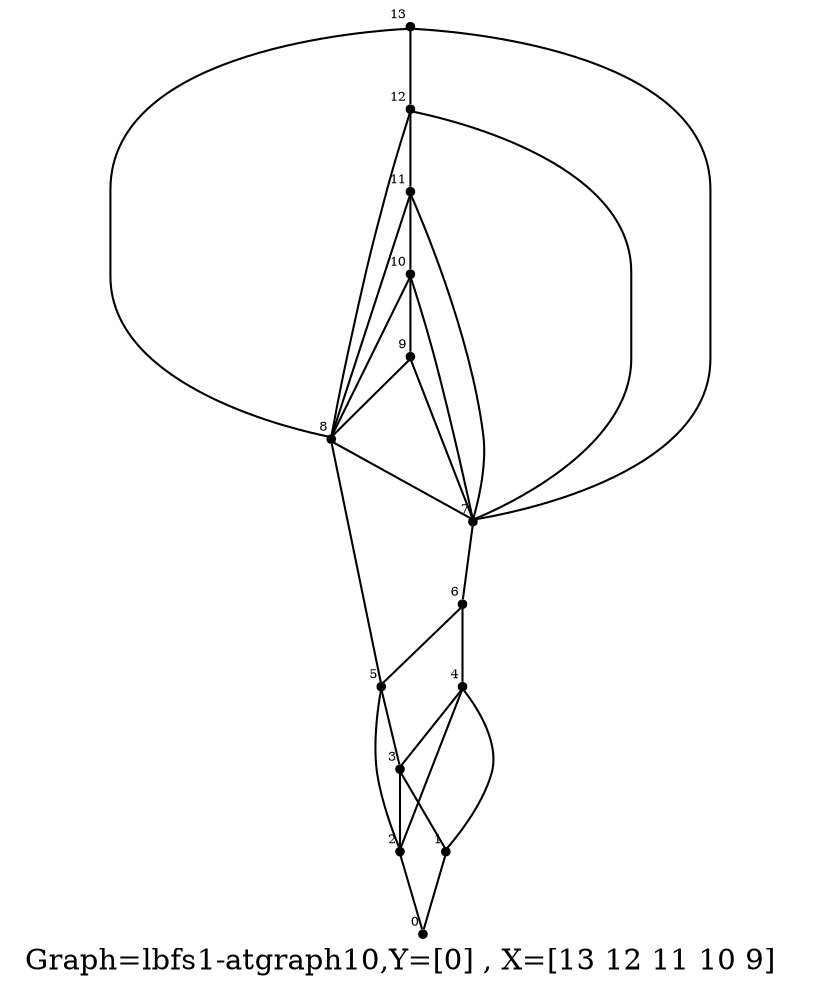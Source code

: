 /* Created by igraph 0.8.0-pre+0200568 */
graph {
  graph [
    label="Graph=lbfs1-atgraph10,Y=[0] , X=[13 12 11 10 9]  "
    labelloc=bottom
  ];
  0 [
    pos="4.000000,1.000000!"
    shape=point
    fontsize=6
    xlabel=0
  ];
  1 [
    pos="3.900000,2.000000!"
    shape=point
    fontsize=6
    xlabel=1
  ];
  2 [
    pos="2.900000,2.000000!"
    shape=point
    fontsize=6
    xlabel=2
  ];
  3 [
    pos="3.000000,1.000000!"
    shape=point
    fontsize=6
    xlabel=3
  ];
  4 [
    pos="3.000000,3.000000!"
    shape=point
    fontsize=6
    xlabel=4
  ];
  5 [
    pos="1.900000,2.000000!"
    shape=point
    fontsize=6
    xlabel=5
  ];
  6 [
    pos="2.000000,1.000000!"
    shape=point
    fontsize=6
    xlabel=6
  ];
  7 [
    pos="0.900000,2.000000!"
    shape=point
    fontsize=6
    xlabel=7
  ];
  8 [
    pos="1.000000,1.000000!"
    shape=point
    fontsize=6
    xlabel=8
  ];
  9 [
    pos="0.000000,4.000000!"
    shape=point
    fontsize=6
    xlabel=9
  ];
  10 [
    pos="-0.100000,3.000000!"
    shape=point
    fontsize=6
    xlabel=10
  ];
  11 [
    pos="0.000000,2.000000!"
    shape=point
    fontsize=6
    xlabel=11
  ];
  12 [
    pos="-0.100000,1.000000!"
    shape=point
    fontsize=6
    xlabel=12
  ];
  13 [
    pos="0.000000,0.000000!"
    shape=point
    fontsize=6
    xlabel=13
  ];

  1 -- 0;
  2 -- 0;
  3 -- 1;
  4 -- 1;
  3 -- 2;
  4 -- 2;
  5 -- 2;
  5 -- 3;
  4 -- 3;
  6 -- 4;
  6 -- 5;
  8 -- 5;
  7 -- 6;
  8 -- 7;
  9 -- 7;
  10 -- 7;
  11 -- 7;
  12 -- 7;
  13 -- 7;
  9 -- 8;
  10 -- 8;
  11 -- 8;
  12 -- 8;
  13 -- 8;
  10 -- 9;
  11 -- 10;
  12 -- 11;
  13 -- 12;
}

